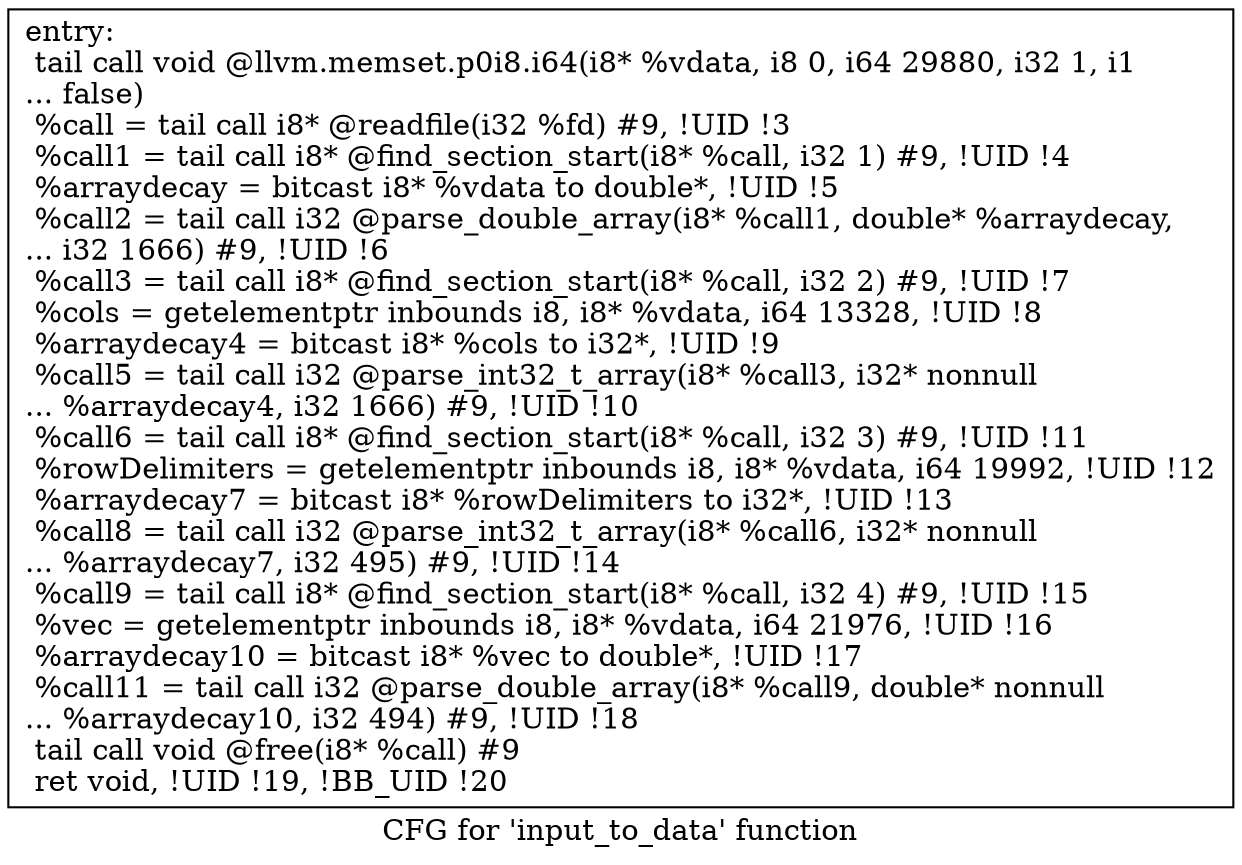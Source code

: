 digraph "CFG for 'input_to_data' function" {
	label="CFG for 'input_to_data' function";

	Node0x563f700298d0 [shape=record,label="{entry:\l  tail call void @llvm.memset.p0i8.i64(i8* %vdata, i8 0, i64 29880, i32 1, i1\l... false)\l  %call = tail call i8* @readfile(i32 %fd) #9, !UID !3\l  %call1 = tail call i8* @find_section_start(i8* %call, i32 1) #9, !UID !4\l  %arraydecay = bitcast i8* %vdata to double*, !UID !5\l  %call2 = tail call i32 @parse_double_array(i8* %call1, double* %arraydecay,\l... i32 1666) #9, !UID !6\l  %call3 = tail call i8* @find_section_start(i8* %call, i32 2) #9, !UID !7\l  %cols = getelementptr inbounds i8, i8* %vdata, i64 13328, !UID !8\l  %arraydecay4 = bitcast i8* %cols to i32*, !UID !9\l  %call5 = tail call i32 @parse_int32_t_array(i8* %call3, i32* nonnull\l... %arraydecay4, i32 1666) #9, !UID !10\l  %call6 = tail call i8* @find_section_start(i8* %call, i32 3) #9, !UID !11\l  %rowDelimiters = getelementptr inbounds i8, i8* %vdata, i64 19992, !UID !12\l  %arraydecay7 = bitcast i8* %rowDelimiters to i32*, !UID !13\l  %call8 = tail call i32 @parse_int32_t_array(i8* %call6, i32* nonnull\l... %arraydecay7, i32 495) #9, !UID !14\l  %call9 = tail call i8* @find_section_start(i8* %call, i32 4) #9, !UID !15\l  %vec = getelementptr inbounds i8, i8* %vdata, i64 21976, !UID !16\l  %arraydecay10 = bitcast i8* %vec to double*, !UID !17\l  %call11 = tail call i32 @parse_double_array(i8* %call9, double* nonnull\l... %arraydecay10, i32 494) #9, !UID !18\l  tail call void @free(i8* %call) #9\l  ret void, !UID !19, !BB_UID !20\l}"];
}
